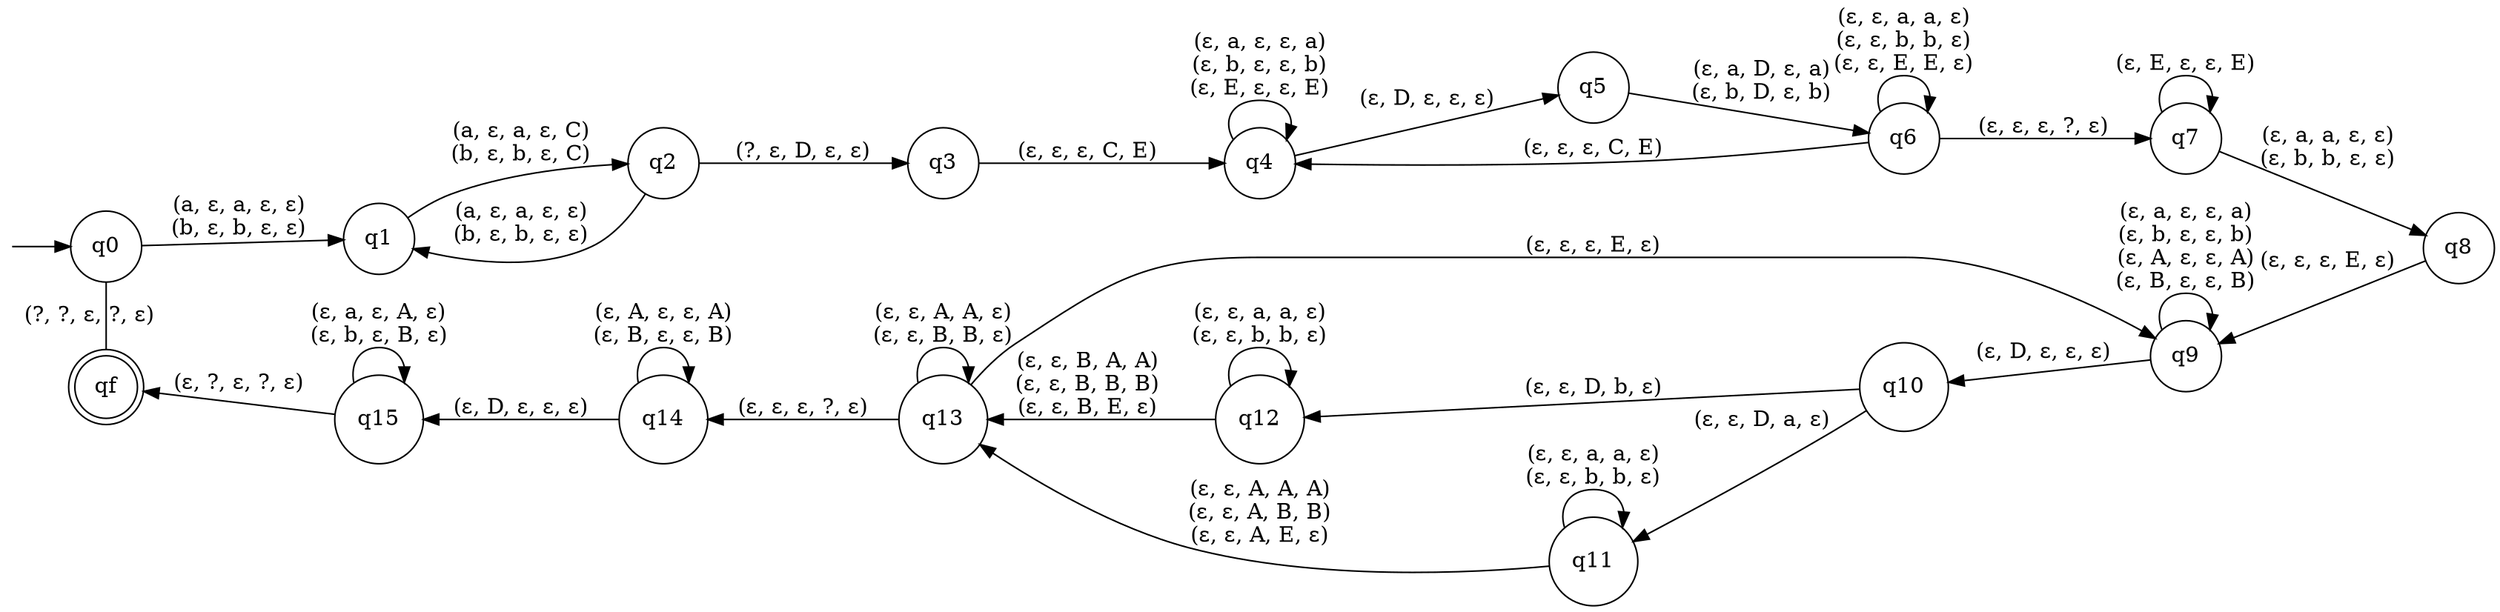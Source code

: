digraph G {
	rankdir=LR;
	node [shape = point, color=white, fontcolor=white]; start;
	node [shape = doublecircle, color=black, fontcolor=black]; qf;
	node [shape = circle]; q0; q1;
//	orientation = landscape;

	{rank = same; q0; qf;};
	{rank = same; q15; q1;};
	{rank = same; q14; q2;};
	{rank = same; q13; q3;};
	{rank = same; q12; q4;};
	{rank = same; q11; q5;};
	{rank = same; q10; q6;};
	{rank = same; q9; q7;};
	start -> q0;
	q0 -> qf [arrowhead = none, label = "(?, ?, &epsilon;, ?, &epsilon;)"];
	q0 -> q1 [label = "(a, &epsilon;, a, &epsilon;, &epsilon;)\n(b, &epsilon;, b, &epsilon;, &epsilon;)"];
	q1 -> q2 [label = "(a, &epsilon;, a, &epsilon;, C)\n(b, &epsilon;, b, &epsilon;, C)"]
	q2 -> q1 [label = "(a, &epsilon;, a, &epsilon;, &epsilon;)\n(b, &epsilon;, b, &epsilon;, &epsilon;)"];
	q2 -> q3 [label = "(?, &epsilon;, D, &epsilon;, &epsilon;)"];
	q3 -> q4 [label = "(&epsilon;, &epsilon;, &epsilon;, C, E)"];
	q4 -> q5 [label = "(&epsilon;, D, &epsilon;, &epsilon;, &epsilon;)"];
	q4 -> q4 [label = "(&epsilon;, a, &epsilon;, &epsilon;, a)\n(&epsilon;, b, &epsilon;, &epsilon;, b)\n(&epsilon;, E, &epsilon;, &epsilon;, E)"];
	q5 -> q6 [label = "(&epsilon;, a, D, &epsilon;, a)\n(&epsilon;, b, D, &epsilon;, b)"];
	q6 -> q6 [label = "(&epsilon;, &epsilon;, a, a, &epsilon;)\n(&epsilon;, &epsilon;, b, b, &epsilon;)\n(&epsilon;, &epsilon;, E, E, &epsilon;)"];
	q6 -> q4 [label = "(&epsilon;, &epsilon;, &epsilon;, C, E)"];
	q6 -> q7 [label = "(&epsilon;, &epsilon;, &epsilon;, ?, &epsilon;)"];
	q7 -> q7 [label = "(&epsilon;, E, &epsilon;, &epsilon;, E)"];
	q7 -> q8 [label = "(&epsilon;, a, a, &epsilon;, &epsilon;)\n(&epsilon;, b, b, &epsilon;, &epsilon;)"];
	q8 -> q9 [label = "(&epsilon;, &epsilon;, &epsilon;, E, &epsilon;)"];
	q9 -> q9 [label = "(&epsilon;, a, &epsilon;, &epsilon;, a)\n(&epsilon;, b, &epsilon;, &epsilon;, b)\n(&epsilon;, A, &epsilon;, &epsilon;, A)\n(&epsilon;, B, &epsilon;, &epsilon;, B)"];
	q9 -> q10 [label = "(&epsilon;, D, &epsilon;, &epsilon;, &epsilon;)"];
	q10 -> q11 [label = "(&epsilon;, &epsilon;, D, a, &epsilon;)"];
	q10 -> q12 [label = "(&epsilon;, &epsilon;, D, b, &epsilon;)"];
	q11 -> q11 [label = "(&epsilon;, &epsilon;, a, a, &epsilon;)\n(&epsilon;, &epsilon;, b, b, &epsilon;)"];
	q12 -> q12 [label = "(&epsilon;, &epsilon;, a, a, &epsilon;)\n(&epsilon;, &epsilon;, b, b, &epsilon;)"];
	q11 -> q13 [label = "(&epsilon;, &epsilon;, A, A, A)\n(&epsilon;, &epsilon;, A, B, B)\n(&epsilon;, &epsilon;, A, E, &epsilon;)"];
	q12 -> q13 [label = "(&epsilon;, &epsilon;, B, A, A)\n(&epsilon;, &epsilon;, B, B, B)\n(&epsilon;, &epsilon;, B, E, &epsilon;)"];
	q13 -> q13 [label = "(&epsilon;, &epsilon;, A, A, &epsilon;)\n(&epsilon;, &epsilon;, B, B, &epsilon;)"];
	q13 -> q14 [label = "(&epsilon;, &epsilon;, &epsilon;, ?, &epsilon;)"];
	q13 -> q9 [label = "(&epsilon;, &epsilon;, &epsilon;, E, &epsilon;)"];
	q14 -> q14 [label = "(&epsilon;, A, &epsilon;, &epsilon;, A)\n(&epsilon;, B, &epsilon;, &epsilon;, B)"];
	q14 -> q15 [label = "(&epsilon;, D, &epsilon;, &epsilon;, &epsilon;)"];
	q15 -> q15 [label = "(&epsilon;, a, &epsilon;, A, &epsilon;)\n(&epsilon;, b, &epsilon;, B, &epsilon;)"];
	q15 -> qf [label = "(&epsilon;, ?, &epsilon;, ?, &epsilon;)"];
}
